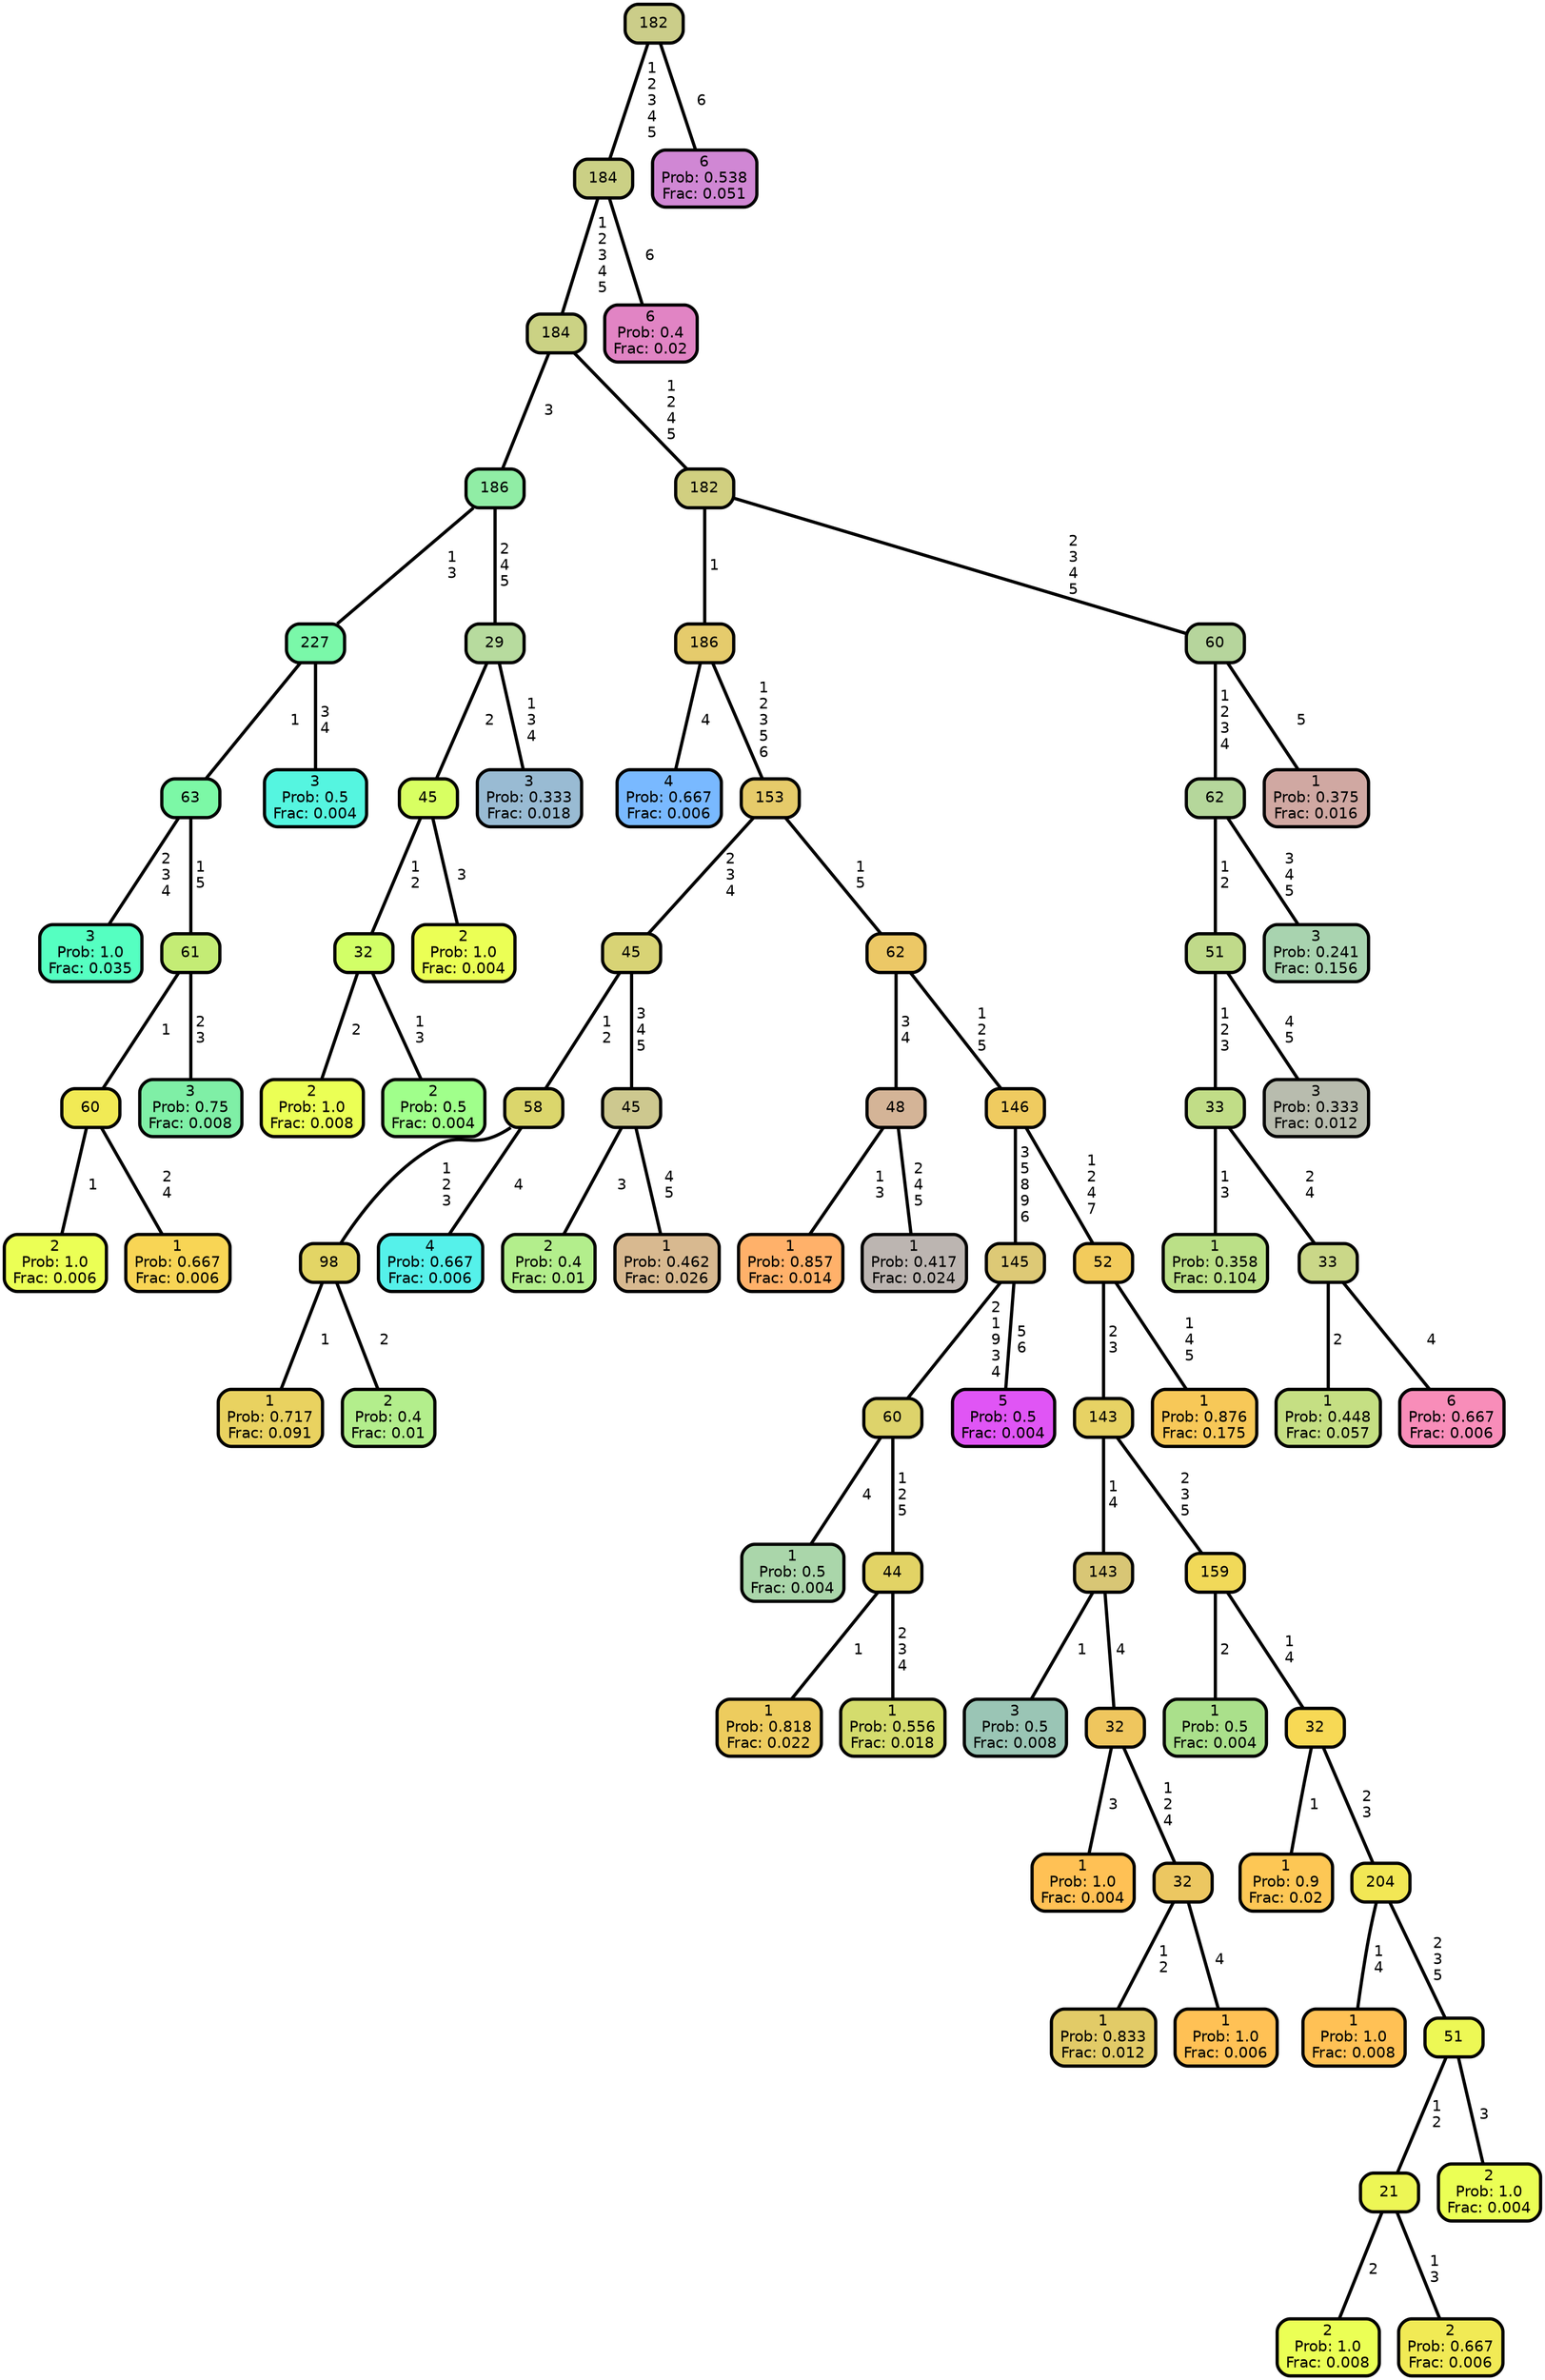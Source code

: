 graph Tree {
node [shape=box, style="filled, rounded",color="black",penwidth="3",fontcolor="black",                 fontname=helvetica] ;
graph [ranksep="0 equally", splines=straight,                 bgcolor=transparent, dpi=200] ;
edge [fontname=helvetica, color=black] ;
0 [label="3
Prob: 1.0
Frac: 0.035", fillcolor="#55ffc1"] ;
1 [label="63", fillcolor="#7cf8a6"] ;
2 [label="2
Prob: 1.0
Frac: 0.006", fillcolor="#ebff55"] ;
3 [label="60", fillcolor="#f1ea55"] ;
4 [label="1
Prob: 0.667
Frac: 0.006", fillcolor="#f8d555"] ;
5 [label="61", fillcolor="#c4ec75"] ;
6 [label="3
Prob: 0.75
Frac: 0.008", fillcolor="#7fefa6"] ;
7 [label="227", fillcolor="#7af8a9"] ;
8 [label="3
Prob: 0.5
Frac: 0.004", fillcolor="#55f5e0"] ;
9 [label="186", fillcolor="#90eda5"] ;
10 [label="2
Prob: 1.0
Frac: 0.008", fillcolor="#ebff55"] ;
11 [label="32", fillcolor="#d2ff67"] ;
12 [label="2
Prob: 0.5
Frac: 0.004", fillcolor="#a0ff8b"] ;
13 [label="45", fillcolor="#d8ff62"] ;
14 [label="2
Prob: 1.0
Frac: 0.004", fillcolor="#ebff55"] ;
15 [label="29", fillcolor="#b7db9e"] ;
16 [label="3
Prob: 0.333
Frac: 0.018", fillcolor="#99bbd3"] ;
17 [label="184", fillcolor="#cbd284"] ;
18 [label="4
Prob: 0.667
Frac: 0.006", fillcolor="#79b9ff"] ;
19 [label="186", fillcolor="#e5cb6c"] ;
20 [label="1
Prob: 0.717
Frac: 0.091", fillcolor="#e9d260"] ;
21 [label="98", fillcolor="#e3d565"] ;
22 [label="2
Prob: 0.4
Frac: 0.01", fillcolor="#b3ee8c"] ;
23 [label="58", fillcolor="#dbd66c"] ;
24 [label="4
Prob: 0.667
Frac: 0.006", fillcolor="#55f1ea"] ;
25 [label="45", fillcolor="#d8d375"] ;
26 [label="2
Prob: 0.4
Frac: 0.01", fillcolor="#b3ee8c"] ;
27 [label="45", fillcolor="#cdc88f"] ;
28 [label="1
Prob: 0.462
Frac: 0.026", fillcolor="#d8b990"] ;
29 [label="153", fillcolor="#e6cb6a"] ;
30 [label="1
Prob: 0.857
Frac: 0.014", fillcolor="#ffb16a"] ;
31 [label="48", fillcolor="#d4b497"] ;
32 [label="1
Prob: 0.417
Frac: 0.024", fillcolor="#bcb5b1"] ;
33 [label="62", fillcolor="#ecc866"] ;
34 [label="1
Prob: 0.5
Frac: 0.004", fillcolor="#aad6aa"] ;
35 [label="60", fillcolor="#ddd36b"] ;
36 [label="1
Prob: 0.818
Frac: 0.022", fillcolor="#edcc5e"] ;
37 [label="44", fillcolor="#e2d365"] ;
38 [label="1
Prob: 0.556
Frac: 0.018", fillcolor="#d4dc6d"] ;
39 [label="145", fillcolor="#ddc976"] ;
40 [label="5
Prob: 0.5
Frac: 0.004", fillcolor="#e055f5"] ;
41 [label="146", fillcolor="#efcb60"] ;
42 [label="3
Prob: 0.5
Frac: 0.008", fillcolor="#9ac5b5"] ;
43 [label="143", fillcolor="#d8c675"] ;
44 [label="1
Prob: 1.0
Frac: 0.004", fillcolor="#ffc155"] ;
45 [label="32", fillcolor="#efc65e"] ;
46 [label="1
Prob: 0.833
Frac: 0.012", fillcolor="#e2cb67"] ;
47 [label="32", fillcolor="#ecc761"] ;
48 [label="1
Prob: 1.0
Frac: 0.006", fillcolor="#ffc155"] ;
49 [label="143", fillcolor="#e7d264"] ;
50 [label="1
Prob: 0.5
Frac: 0.004", fillcolor="#aae08b"] ;
51 [label="159", fillcolor="#f1d959"] ;
52 [label="1
Prob: 0.9
Frac: 0.02", fillcolor="#fdc755"] ;
53 [label="32", fillcolor="#f7d955"] ;
54 [label="1
Prob: 1.0
Frac: 0.008", fillcolor="#ffc155"] ;
55 [label="204", fillcolor="#f2e755"] ;
56 [label="2
Prob: 1.0
Frac: 0.008", fillcolor="#ebff55"] ;
57 [label="21", fillcolor="#edf655"] ;
58 [label="2
Prob: 0.667
Frac: 0.006", fillcolor="#f1ea55"] ;
59 [label="51", fillcolor="#edf855"] ;
60 [label="2
Prob: 1.0
Frac: 0.004", fillcolor="#ebff55"] ;
61 [label="52", fillcolor="#f2cb5c"] ;
62 [label="1
Prob: 0.876
Frac: 0.175", fillcolor="#f7c858"] ;
63 [label="182", fillcolor="#d1cf80"] ;
64 [label="1
Prob: 0.358
Frac: 0.104", fillcolor="#bbe087"] ;
65 [label="33", fillcolor="#c1dd87"] ;
66 [label="1
Prob: 0.448
Frac: 0.057", fillcolor="#c5df83"] ;
67 [label="33", fillcolor="#cad788"] ;
68 [label="6
Prob: 0.667
Frac: 0.006", fillcolor="#f88db9"] ;
69 [label="51", fillcolor="#c0da8a"] ;
70 [label="3
Prob: 0.333
Frac: 0.012", fillcolor="#b8bcae"] ;
71 [label="62", fillcolor="#b5d79b"] ;
72 [label="3
Prob: 0.241
Frac: 0.156", fillcolor="#a8d3af"] ;
73 [label="60", fillcolor="#b6d59c"] ;
74 [label="1
Prob: 0.375
Frac: 0.016", fillcolor="#d0a8a2"] ;
75 [label="184", fillcolor="#cbd085"] ;
76 [label="6
Prob: 0.4
Frac: 0.02", fillcolor="#e184c4"] ;
77 [label="182", fillcolor="#cbcd89"] ;
78 [label="6
Prob: 0.538
Frac: 0.051", fillcolor="#d087d4"] ;
1 -- 0 [label=" 2\n 3\n 4",penwidth=3] ;
1 -- 5 [label=" 1\n 5",penwidth=3] ;
3 -- 2 [label=" 1",penwidth=3] ;
3 -- 4 [label=" 2\n 4",penwidth=3] ;
5 -- 3 [label=" 1",penwidth=3] ;
5 -- 6 [label=" 2\n 3",penwidth=3] ;
7 -- 1 [label=" 1",penwidth=3] ;
7 -- 8 [label=" 3\n 4",penwidth=3] ;
9 -- 7 [label=" 1\n 3",penwidth=3] ;
9 -- 15 [label=" 2\n 4\n 5",penwidth=3] ;
11 -- 10 [label=" 2",penwidth=3] ;
11 -- 12 [label=" 1\n 3",penwidth=3] ;
13 -- 11 [label=" 1\n 2",penwidth=3] ;
13 -- 14 [label=" 3",penwidth=3] ;
15 -- 13 [label=" 2",penwidth=3] ;
15 -- 16 [label=" 1\n 3\n 4",penwidth=3] ;
17 -- 9 [label=" 3",penwidth=3] ;
17 -- 63 [label=" 1\n 2\n 4\n 5",penwidth=3] ;
19 -- 18 [label=" 4",penwidth=3] ;
19 -- 29 [label=" 1\n 2\n 3\n 5\n 6",penwidth=3] ;
21 -- 20 [label=" 1",penwidth=3] ;
21 -- 22 [label=" 2",penwidth=3] ;
23 -- 21 [label=" 1\n 2\n 3",penwidth=3] ;
23 -- 24 [label=" 4",penwidth=3] ;
25 -- 23 [label=" 1\n 2",penwidth=3] ;
25 -- 27 [label=" 3\n 4\n 5",penwidth=3] ;
27 -- 26 [label=" 3",penwidth=3] ;
27 -- 28 [label=" 4\n 5",penwidth=3] ;
29 -- 25 [label=" 2\n 3\n 4",penwidth=3] ;
29 -- 33 [label=" 1\n 5",penwidth=3] ;
31 -- 30 [label=" 1\n 3",penwidth=3] ;
31 -- 32 [label=" 2\n 4\n 5",penwidth=3] ;
33 -- 31 [label=" 3\n 4",penwidth=3] ;
33 -- 41 [label=" 1\n 2\n 5",penwidth=3] ;
35 -- 34 [label=" 4",penwidth=3] ;
35 -- 37 [label=" 1\n 2\n 5",penwidth=3] ;
37 -- 36 [label=" 1",penwidth=3] ;
37 -- 38 [label=" 2\n 3\n 4",penwidth=3] ;
39 -- 35 [label=" 2\n 1\n 9\n 3\n 4",penwidth=3] ;
39 -- 40 [label=" 5\n 6",penwidth=3] ;
41 -- 39 [label=" 3\n 5\n 8\n 9\n 6",penwidth=3] ;
41 -- 61 [label=" 1\n 2\n 4\n 7",penwidth=3] ;
43 -- 42 [label=" 1",penwidth=3] ;
43 -- 45 [label=" 4",penwidth=3] ;
45 -- 44 [label=" 3",penwidth=3] ;
45 -- 47 [label=" 1\n 2\n 4",penwidth=3] ;
47 -- 46 [label=" 1\n 2",penwidth=3] ;
47 -- 48 [label=" 4",penwidth=3] ;
49 -- 43 [label=" 1\n 4",penwidth=3] ;
49 -- 51 [label=" 2\n 3\n 5",penwidth=3] ;
51 -- 50 [label=" 2",penwidth=3] ;
51 -- 53 [label=" 1\n 4",penwidth=3] ;
53 -- 52 [label=" 1",penwidth=3] ;
53 -- 55 [label=" 2\n 3",penwidth=3] ;
55 -- 54 [label=" 1\n 4",penwidth=3] ;
55 -- 59 [label=" 2\n 3\n 5",penwidth=3] ;
57 -- 56 [label=" 2",penwidth=3] ;
57 -- 58 [label=" 1\n 3",penwidth=3] ;
59 -- 57 [label=" 1\n 2",penwidth=3] ;
59 -- 60 [label=" 3",penwidth=3] ;
61 -- 49 [label=" 2\n 3",penwidth=3] ;
61 -- 62 [label=" 1\n 4\n 5",penwidth=3] ;
63 -- 19 [label=" 1",penwidth=3] ;
63 -- 73 [label=" 2\n 3\n 4\n 5",penwidth=3] ;
65 -- 64 [label=" 1\n 3",penwidth=3] ;
65 -- 67 [label=" 2\n 4",penwidth=3] ;
67 -- 66 [label=" 2",penwidth=3] ;
67 -- 68 [label=" 4",penwidth=3] ;
69 -- 65 [label=" 1\n 2\n 3",penwidth=3] ;
69 -- 70 [label=" 4\n 5",penwidth=3] ;
71 -- 69 [label=" 1\n 2",penwidth=3] ;
71 -- 72 [label=" 3\n 4\n 5",penwidth=3] ;
73 -- 71 [label=" 1\n 2\n 3\n 4",penwidth=3] ;
73 -- 74 [label=" 5",penwidth=3] ;
75 -- 17 [label=" 1\n 2\n 3\n 4\n 5",penwidth=3] ;
75 -- 76 [label=" 6",penwidth=3] ;
77 -- 75 [label=" 1\n 2\n 3\n 4\n 5",penwidth=3] ;
77 -- 78 [label=" 6",penwidth=3] ;
{rank = same;}}